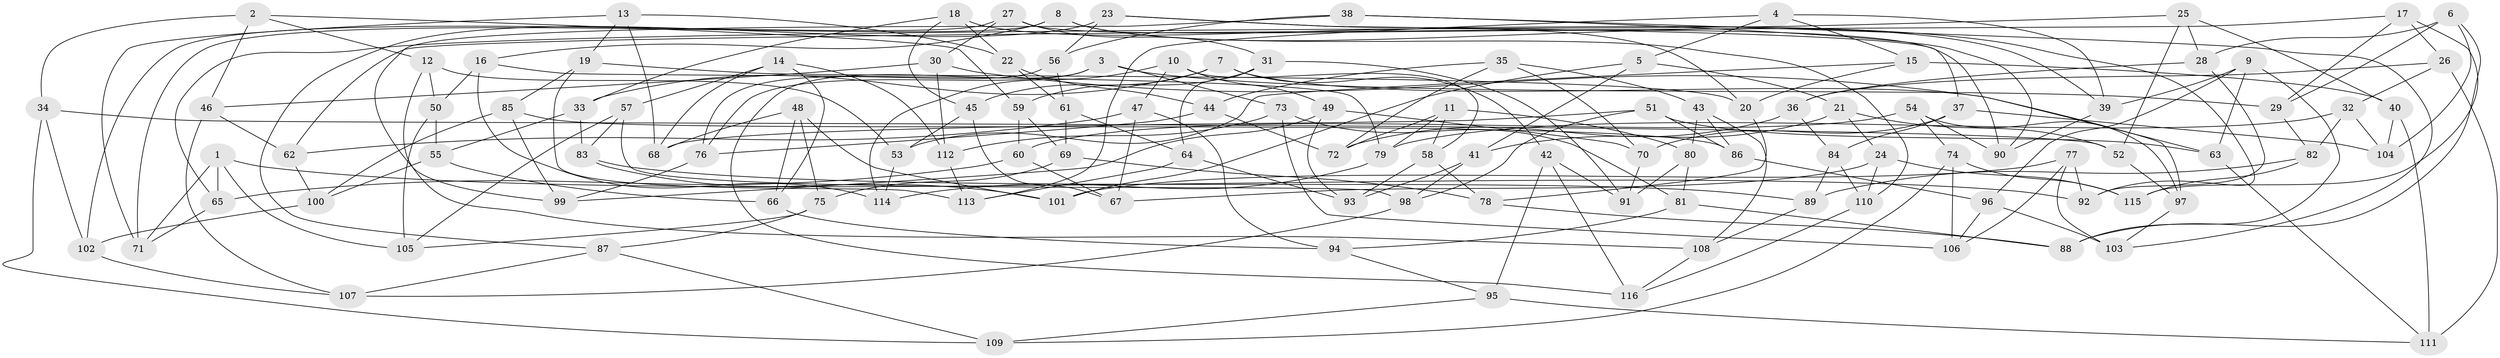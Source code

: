 // Generated by graph-tools (version 1.1) at 2025/26/03/09/25 03:26:55]
// undirected, 116 vertices, 232 edges
graph export_dot {
graph [start="1"]
  node [color=gray90,style=filled];
  1;
  2;
  3;
  4;
  5;
  6;
  7;
  8;
  9;
  10;
  11;
  12;
  13;
  14;
  15;
  16;
  17;
  18;
  19;
  20;
  21;
  22;
  23;
  24;
  25;
  26;
  27;
  28;
  29;
  30;
  31;
  32;
  33;
  34;
  35;
  36;
  37;
  38;
  39;
  40;
  41;
  42;
  43;
  44;
  45;
  46;
  47;
  48;
  49;
  50;
  51;
  52;
  53;
  54;
  55;
  56;
  57;
  58;
  59;
  60;
  61;
  62;
  63;
  64;
  65;
  66;
  67;
  68;
  69;
  70;
  71;
  72;
  73;
  74;
  75;
  76;
  77;
  78;
  79;
  80;
  81;
  82;
  83;
  84;
  85;
  86;
  87;
  88;
  89;
  90;
  91;
  92;
  93;
  94;
  95;
  96;
  97;
  98;
  99;
  100;
  101;
  102;
  103;
  104;
  105;
  106;
  107;
  108;
  109;
  110;
  111;
  112;
  113;
  114;
  115;
  116;
  1 -- 65;
  1 -- 71;
  1 -- 105;
  1 -- 92;
  2 -- 12;
  2 -- 46;
  2 -- 34;
  2 -- 59;
  3 -- 76;
  3 -- 116;
  3 -- 73;
  3 -- 29;
  4 -- 39;
  4 -- 15;
  4 -- 113;
  4 -- 5;
  5 -- 101;
  5 -- 21;
  5 -- 41;
  6 -- 29;
  6 -- 28;
  6 -- 104;
  6 -- 88;
  7 -- 42;
  7 -- 45;
  7 -- 97;
  7 -- 33;
  8 -- 110;
  8 -- 16;
  8 -- 71;
  8 -- 39;
  9 -- 39;
  9 -- 63;
  9 -- 88;
  9 -- 96;
  10 -- 58;
  10 -- 114;
  10 -- 47;
  10 -- 49;
  11 -- 58;
  11 -- 80;
  11 -- 72;
  11 -- 79;
  12 -- 108;
  12 -- 53;
  12 -- 50;
  13 -- 68;
  13 -- 71;
  13 -- 19;
  13 -- 22;
  14 -- 112;
  14 -- 66;
  14 -- 57;
  14 -- 68;
  15 -- 40;
  15 -- 20;
  15 -- 53;
  16 -- 79;
  16 -- 114;
  16 -- 50;
  17 -- 62;
  17 -- 26;
  17 -- 115;
  17 -- 29;
  18 -- 33;
  18 -- 20;
  18 -- 22;
  18 -- 45;
  19 -- 85;
  19 -- 113;
  19 -- 20;
  20 -- 78;
  21 -- 41;
  21 -- 52;
  21 -- 24;
  22 -- 61;
  22 -- 44;
  23 -- 37;
  23 -- 87;
  23 -- 56;
  23 -- 92;
  24 -- 115;
  24 -- 67;
  24 -- 110;
  25 -- 28;
  25 -- 52;
  25 -- 65;
  25 -- 40;
  26 -- 111;
  26 -- 36;
  26 -- 32;
  27 -- 90;
  27 -- 102;
  27 -- 30;
  27 -- 31;
  28 -- 92;
  28 -- 36;
  29 -- 82;
  30 -- 46;
  30 -- 112;
  30 -- 63;
  31 -- 91;
  31 -- 59;
  31 -- 64;
  32 -- 79;
  32 -- 82;
  32 -- 104;
  33 -- 83;
  33 -- 55;
  34 -- 102;
  34 -- 109;
  34 -- 52;
  35 -- 70;
  35 -- 72;
  35 -- 44;
  35 -- 43;
  36 -- 72;
  36 -- 84;
  37 -- 104;
  37 -- 84;
  37 -- 70;
  38 -- 99;
  38 -- 90;
  38 -- 56;
  38 -- 103;
  39 -- 90;
  40 -- 104;
  40 -- 111;
  41 -- 93;
  41 -- 98;
  42 -- 95;
  42 -- 91;
  42 -- 116;
  43 -- 86;
  43 -- 108;
  43 -- 80;
  44 -- 76;
  44 -- 72;
  45 -- 53;
  45 -- 67;
  46 -- 107;
  46 -- 62;
  47 -- 62;
  47 -- 67;
  47 -- 94;
  48 -- 66;
  48 -- 101;
  48 -- 68;
  48 -- 75;
  49 -- 70;
  49 -- 99;
  49 -- 93;
  50 -- 105;
  50 -- 55;
  51 -- 86;
  51 -- 68;
  51 -- 63;
  51 -- 98;
  52 -- 97;
  53 -- 114;
  54 -- 90;
  54 -- 97;
  54 -- 74;
  54 -- 60;
  55 -- 100;
  55 -- 66;
  56 -- 61;
  56 -- 76;
  57 -- 98;
  57 -- 83;
  57 -- 105;
  58 -- 93;
  58 -- 78;
  59 -- 60;
  59 -- 69;
  60 -- 67;
  60 -- 65;
  61 -- 64;
  61 -- 69;
  62 -- 100;
  63 -- 111;
  64 -- 113;
  64 -- 93;
  65 -- 71;
  66 -- 94;
  69 -- 78;
  69 -- 75;
  70 -- 91;
  73 -- 106;
  73 -- 81;
  73 -- 112;
  74 -- 106;
  74 -- 109;
  74 -- 115;
  75 -- 105;
  75 -- 87;
  76 -- 99;
  77 -- 106;
  77 -- 103;
  77 -- 92;
  77 -- 101;
  78 -- 88;
  79 -- 114;
  80 -- 81;
  80 -- 91;
  81 -- 94;
  81 -- 88;
  82 -- 115;
  82 -- 89;
  83 -- 101;
  83 -- 89;
  84 -- 110;
  84 -- 89;
  85 -- 100;
  85 -- 86;
  85 -- 99;
  86 -- 96;
  87 -- 109;
  87 -- 107;
  89 -- 108;
  94 -- 95;
  95 -- 109;
  95 -- 111;
  96 -- 103;
  96 -- 106;
  97 -- 103;
  98 -- 107;
  100 -- 102;
  102 -- 107;
  108 -- 116;
  110 -- 116;
  112 -- 113;
}

